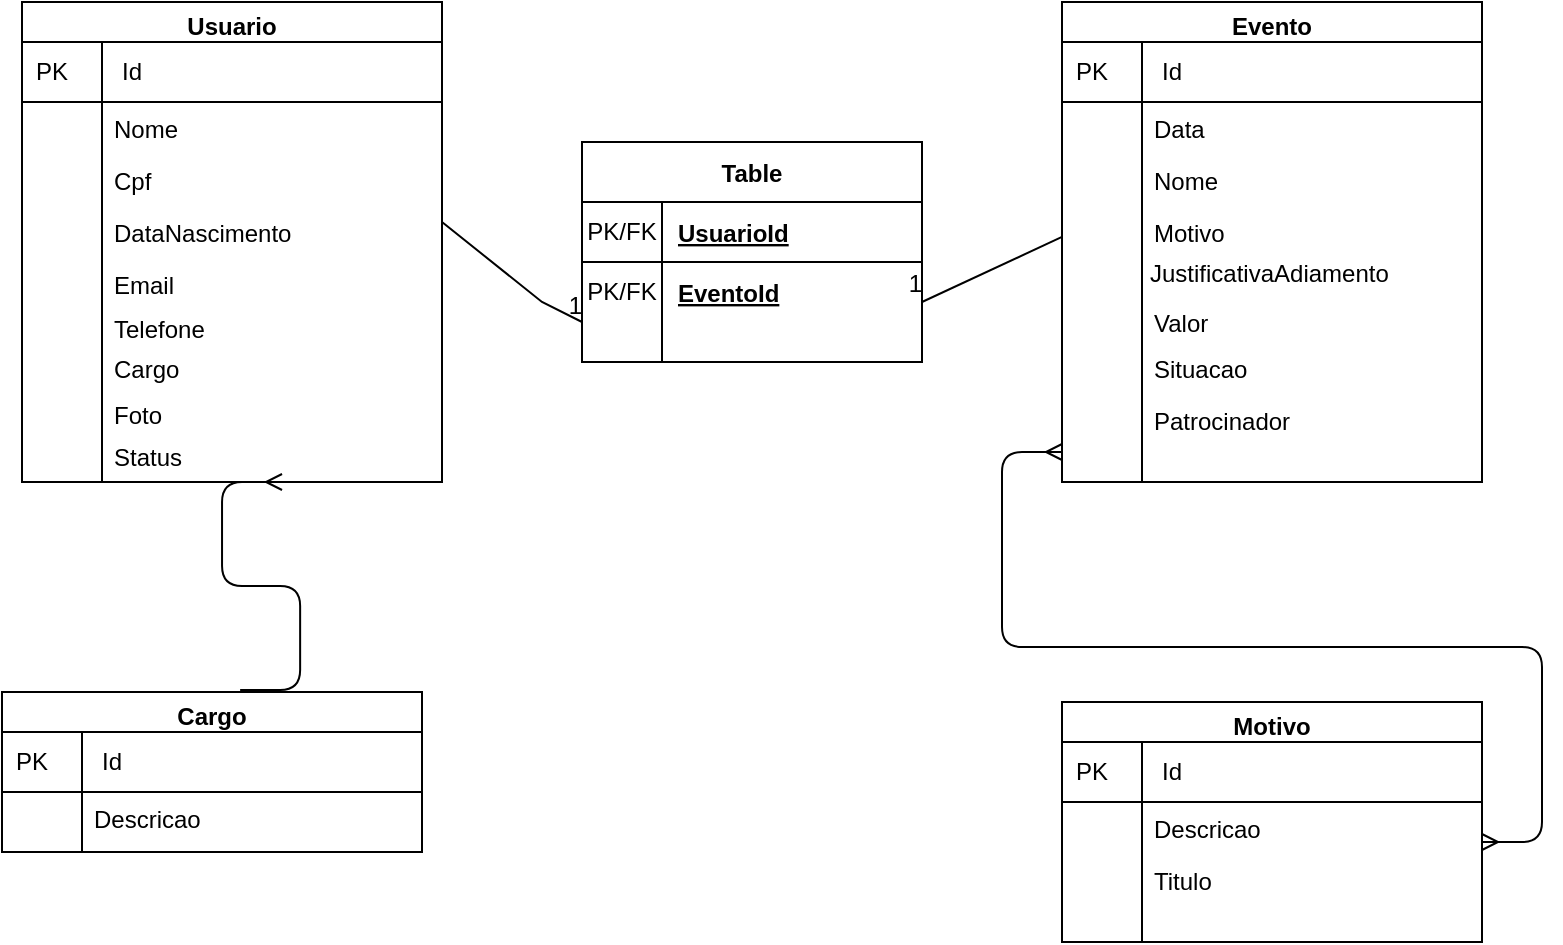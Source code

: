 <mxfile version="15.2.7" type="github">
  <diagram id="UH9yZu_1mTcSUNvKoekO" name="Page-1">
    <mxGraphModel dx="868" dy="450" grid="1" gridSize="10" guides="1" tooltips="1" connect="1" arrows="1" fold="1" page="1" pageScale="1" pageWidth="827" pageHeight="1169" math="0" shadow="0">
      <root>
        <mxCell id="0" />
        <mxCell id="1" parent="0" />
        <mxCell id="6qUw7cJJWpjUd7TiCsEM-13" value="Usuario" style="swimlane;" parent="1" vertex="1">
          <mxGeometry x="40" y="200" width="210" height="240" as="geometry">
            <mxRectangle x="120" y="80" width="130" height="23" as="alternateBounds" />
          </mxGeometry>
        </mxCell>
        <mxCell id="6qUw7cJJWpjUd7TiCsEM-4" value="" style="shape=internalStorage;whiteSpace=wrap;html=1;backgroundOutline=1;dx=40;dy=30;" parent="6qUw7cJJWpjUd7TiCsEM-13" vertex="1">
          <mxGeometry y="20" width="210" height="220" as="geometry" />
        </mxCell>
        <mxCell id="6qUw7cJJWpjUd7TiCsEM-8" value="&lt;font style=&quot;vertical-align: inherit&quot;&gt;&lt;font style=&quot;vertical-align: inherit&quot;&gt;&lt;font style=&quot;vertical-align: inherit&quot;&gt;&lt;font style=&quot;vertical-align: inherit&quot;&gt;PK&lt;/font&gt;&lt;/font&gt;&lt;/font&gt;&lt;/font&gt;" style="text;html=1;strokeColor=none;fillColor=none;align=center;verticalAlign=middle;whiteSpace=wrap;rounded=0;" parent="6qUw7cJJWpjUd7TiCsEM-13" vertex="1">
          <mxGeometry y="20" width="30" height="30" as="geometry" />
        </mxCell>
        <mxCell id="6qUw7cJJWpjUd7TiCsEM-7" value="&lt;font style=&quot;vertical-align: inherit&quot;&gt;&lt;font style=&quot;vertical-align: inherit&quot;&gt;Id&lt;/font&gt;&lt;/font&gt;" style="text;html=1;strokeColor=none;fillColor=none;align=center;verticalAlign=middle;whiteSpace=wrap;rounded=0;" parent="6qUw7cJJWpjUd7TiCsEM-13" vertex="1">
          <mxGeometry x="10" y="15" width="90" height="40" as="geometry" />
        </mxCell>
        <mxCell id="6qUw7cJJWpjUd7TiCsEM-16" value="Nome" style="text;strokeColor=none;fillColor=none;align=left;verticalAlign=top;spacingLeft=4;spacingRight=4;overflow=hidden;rotatable=0;points=[[0,0.5],[1,0.5]];portConstraint=eastwest;" parent="6qUw7cJJWpjUd7TiCsEM-13" vertex="1">
          <mxGeometry x="40" y="50" width="140" height="26" as="geometry" />
        </mxCell>
        <mxCell id="6qUw7cJJWpjUd7TiCsEM-18" value="Cpf" style="text;strokeColor=none;fillColor=none;align=left;verticalAlign=top;spacingLeft=4;spacingRight=4;overflow=hidden;rotatable=0;points=[[0,0.5],[1,0.5]];portConstraint=eastwest;" parent="6qUw7cJJWpjUd7TiCsEM-13" vertex="1">
          <mxGeometry x="40" y="76" width="140" height="26" as="geometry" />
        </mxCell>
        <mxCell id="6qUw7cJJWpjUd7TiCsEM-19" value="DataNascimento" style="text;strokeColor=none;fillColor=none;align=left;verticalAlign=top;spacingLeft=4;spacingRight=4;overflow=hidden;rotatable=0;points=[[0,0.5],[1,0.5]];portConstraint=eastwest;" parent="6qUw7cJJWpjUd7TiCsEM-13" vertex="1">
          <mxGeometry x="40" y="102" width="140" height="26" as="geometry" />
        </mxCell>
        <mxCell id="6qUw7cJJWpjUd7TiCsEM-37" value="Foto" style="text;strokeColor=none;fillColor=none;align=left;verticalAlign=top;spacingLeft=4;spacingRight=4;overflow=hidden;rotatable=0;points=[[0,0.5],[1,0.5]];portConstraint=eastwest;" parent="6qUw7cJJWpjUd7TiCsEM-13" vertex="1">
          <mxGeometry x="40" y="193" width="140" height="26" as="geometry" />
        </mxCell>
        <mxCell id="6qUw7cJJWpjUd7TiCsEM-38" value="Email" style="text;strokeColor=none;fillColor=none;align=left;verticalAlign=top;spacingLeft=4;spacingRight=4;overflow=hidden;rotatable=0;points=[[0,0.5],[1,0.5]];portConstraint=eastwest;" parent="6qUw7cJJWpjUd7TiCsEM-13" vertex="1">
          <mxGeometry x="40" y="128" width="140" height="26" as="geometry" />
        </mxCell>
        <mxCell id="6qUw7cJJWpjUd7TiCsEM-39" value="Status" style="text;strokeColor=none;fillColor=none;align=left;verticalAlign=top;spacingLeft=4;spacingRight=4;overflow=hidden;rotatable=0;points=[[0,0.5],[1,0.5]];portConstraint=eastwest;" parent="6qUw7cJJWpjUd7TiCsEM-13" vertex="1">
          <mxGeometry x="40" y="214" width="140" height="26" as="geometry" />
        </mxCell>
        <mxCell id="6qUw7cJJWpjUd7TiCsEM-40" value="Telefone" style="text;strokeColor=none;fillColor=none;align=left;verticalAlign=top;spacingLeft=4;spacingRight=4;overflow=hidden;rotatable=0;points=[[0,0.5],[1,0.5]];portConstraint=eastwest;" parent="6qUw7cJJWpjUd7TiCsEM-13" vertex="1">
          <mxGeometry x="40" y="150" width="140" height="26" as="geometry" />
        </mxCell>
        <mxCell id="6qUw7cJJWpjUd7TiCsEM-20" value="Cargo" style="text;strokeColor=none;fillColor=none;align=left;verticalAlign=top;spacingLeft=4;spacingRight=4;overflow=hidden;rotatable=0;points=[[0,0.5],[1,0.5]];portConstraint=eastwest;" parent="6qUw7cJJWpjUd7TiCsEM-13" vertex="1">
          <mxGeometry x="40" y="170" width="140" height="26" as="geometry" />
        </mxCell>
        <mxCell id="6qUw7cJJWpjUd7TiCsEM-21" value="Evento" style="swimlane;" parent="1" vertex="1">
          <mxGeometry x="560" y="200" width="210" height="240" as="geometry">
            <mxRectangle x="330" y="130" width="130" height="23" as="alternateBounds" />
          </mxGeometry>
        </mxCell>
        <mxCell id="6qUw7cJJWpjUd7TiCsEM-22" value="" style="shape=internalStorage;whiteSpace=wrap;html=1;backgroundOutline=1;dx=40;dy=30;" parent="6qUw7cJJWpjUd7TiCsEM-21" vertex="1">
          <mxGeometry y="20" width="210" height="220" as="geometry" />
        </mxCell>
        <mxCell id="6qUw7cJJWpjUd7TiCsEM-23" value="&lt;font style=&quot;vertical-align: inherit&quot;&gt;&lt;font style=&quot;vertical-align: inherit&quot;&gt;&lt;font style=&quot;vertical-align: inherit&quot;&gt;&lt;font style=&quot;vertical-align: inherit&quot;&gt;PK&lt;/font&gt;&lt;/font&gt;&lt;/font&gt;&lt;/font&gt;" style="text;html=1;strokeColor=none;fillColor=none;align=center;verticalAlign=middle;whiteSpace=wrap;rounded=0;" parent="6qUw7cJJWpjUd7TiCsEM-21" vertex="1">
          <mxGeometry y="20" width="30" height="30" as="geometry" />
        </mxCell>
        <mxCell id="6qUw7cJJWpjUd7TiCsEM-24" value="&lt;font style=&quot;vertical-align: inherit&quot;&gt;&lt;font style=&quot;vertical-align: inherit&quot;&gt;Id&lt;/font&gt;&lt;/font&gt;" style="text;html=1;strokeColor=none;fillColor=none;align=center;verticalAlign=middle;whiteSpace=wrap;rounded=0;" parent="6qUw7cJJWpjUd7TiCsEM-21" vertex="1">
          <mxGeometry x="10" y="15" width="90" height="40" as="geometry" />
        </mxCell>
        <mxCell id="6qUw7cJJWpjUd7TiCsEM-25" value="Data" style="text;strokeColor=none;fillColor=none;align=left;verticalAlign=top;spacingLeft=4;spacingRight=4;overflow=hidden;rotatable=0;points=[[0,0.5],[1,0.5]];portConstraint=eastwest;" parent="6qUw7cJJWpjUd7TiCsEM-21" vertex="1">
          <mxGeometry x="40" y="50" width="140" height="26" as="geometry" />
        </mxCell>
        <mxCell id="6qUw7cJJWpjUd7TiCsEM-26" value="Nome" style="text;strokeColor=none;fillColor=none;align=left;verticalAlign=top;spacingLeft=4;spacingRight=4;overflow=hidden;rotatable=0;points=[[0,0.5],[1,0.5]];portConstraint=eastwest;" parent="6qUw7cJJWpjUd7TiCsEM-21" vertex="1">
          <mxGeometry x="40" y="76" width="140" height="26" as="geometry" />
        </mxCell>
        <mxCell id="6qUw7cJJWpjUd7TiCsEM-27" value="Motivo" style="text;strokeColor=none;fillColor=none;align=left;verticalAlign=top;spacingLeft=4;spacingRight=4;overflow=hidden;rotatable=0;points=[[0,0.5],[1,0.5]];portConstraint=eastwest;" parent="6qUw7cJJWpjUd7TiCsEM-21" vertex="1">
          <mxGeometry x="40" y="102" width="140" height="26" as="geometry" />
        </mxCell>
        <mxCell id="6qUw7cJJWpjUd7TiCsEM-28" value="JustificativaAdiamento" style="text;strokeColor=none;fillColor=none;align=left;verticalAlign=top;spacingLeft=4;spacingRight=4;overflow=hidden;rotatable=0;points=[[0,0.5],[1,0.5]];portConstraint=eastwest;" parent="6qUw7cJJWpjUd7TiCsEM-21" vertex="1">
          <mxGeometry x="38" y="122" width="140" height="26" as="geometry" />
        </mxCell>
        <mxCell id="6qUw7cJJWpjUd7TiCsEM-41" value="Valor" style="text;strokeColor=none;fillColor=none;align=left;verticalAlign=top;spacingLeft=4;spacingRight=4;overflow=hidden;rotatable=0;points=[[0,0.5],[1,0.5]];portConstraint=eastwest;" parent="6qUw7cJJWpjUd7TiCsEM-21" vertex="1">
          <mxGeometry x="40" y="147" width="140" height="26" as="geometry" />
        </mxCell>
        <mxCell id="6qUw7cJJWpjUd7TiCsEM-42" value="Situacao" style="text;strokeColor=none;fillColor=none;align=left;verticalAlign=top;spacingLeft=4;spacingRight=4;overflow=hidden;rotatable=0;points=[[0,0.5],[1,0.5]];portConstraint=eastwest;" parent="6qUw7cJJWpjUd7TiCsEM-21" vertex="1">
          <mxGeometry x="40" y="170" width="140" height="26" as="geometry" />
        </mxCell>
        <mxCell id="6qUw7cJJWpjUd7TiCsEM-43" value="Patrocinador" style="text;strokeColor=none;fillColor=none;align=left;verticalAlign=top;spacingLeft=4;spacingRight=4;overflow=hidden;rotatable=0;points=[[0,0.5],[1,0.5]];portConstraint=eastwest;" parent="6qUw7cJJWpjUd7TiCsEM-21" vertex="1">
          <mxGeometry x="40" y="196" width="140" height="26" as="geometry" />
        </mxCell>
        <mxCell id="6qUw7cJJWpjUd7TiCsEM-44" value="Cargo" style="swimlane;" parent="1" vertex="1">
          <mxGeometry x="30" y="545" width="210" height="80" as="geometry">
            <mxRectangle x="120" y="80" width="130" height="23" as="alternateBounds" />
          </mxGeometry>
        </mxCell>
        <mxCell id="6qUw7cJJWpjUd7TiCsEM-45" value="" style="shape=internalStorage;whiteSpace=wrap;html=1;backgroundOutline=1;dx=40;dy=30;" parent="6qUw7cJJWpjUd7TiCsEM-44" vertex="1">
          <mxGeometry y="20" width="210" height="60" as="geometry" />
        </mxCell>
        <mxCell id="6qUw7cJJWpjUd7TiCsEM-46" value="&lt;font style=&quot;vertical-align: inherit&quot;&gt;&lt;font style=&quot;vertical-align: inherit&quot;&gt;&lt;font style=&quot;vertical-align: inherit&quot;&gt;&lt;font style=&quot;vertical-align: inherit&quot;&gt;PK&lt;/font&gt;&lt;/font&gt;&lt;/font&gt;&lt;/font&gt;" style="text;html=1;strokeColor=none;fillColor=none;align=center;verticalAlign=middle;whiteSpace=wrap;rounded=0;" parent="6qUw7cJJWpjUd7TiCsEM-44" vertex="1">
          <mxGeometry y="20" width="30" height="30" as="geometry" />
        </mxCell>
        <mxCell id="6qUw7cJJWpjUd7TiCsEM-47" value="&lt;font style=&quot;vertical-align: inherit&quot;&gt;&lt;font style=&quot;vertical-align: inherit&quot;&gt;Id&lt;/font&gt;&lt;/font&gt;" style="text;html=1;strokeColor=none;fillColor=none;align=center;verticalAlign=middle;whiteSpace=wrap;rounded=0;" parent="6qUw7cJJWpjUd7TiCsEM-44" vertex="1">
          <mxGeometry x="10" y="15" width="90" height="40" as="geometry" />
        </mxCell>
        <mxCell id="6qUw7cJJWpjUd7TiCsEM-48" value="Descricao" style="text;strokeColor=none;fillColor=none;align=left;verticalAlign=top;spacingLeft=4;spacingRight=4;overflow=hidden;rotatable=0;points=[[0,0.5],[1,0.5]];portConstraint=eastwest;" parent="6qUw7cJJWpjUd7TiCsEM-44" vertex="1">
          <mxGeometry x="40" y="50" width="140" height="26" as="geometry" />
        </mxCell>
        <mxCell id="6qUw7cJJWpjUd7TiCsEM-56" value="Motivo" style="swimlane;" parent="1" vertex="1">
          <mxGeometry x="560" y="550" width="210" height="120" as="geometry">
            <mxRectangle x="120" y="80" width="130" height="23" as="alternateBounds" />
          </mxGeometry>
        </mxCell>
        <mxCell id="6qUw7cJJWpjUd7TiCsEM-57" value="" style="shape=internalStorage;whiteSpace=wrap;html=1;backgroundOutline=1;dx=40;dy=30;" parent="6qUw7cJJWpjUd7TiCsEM-56" vertex="1">
          <mxGeometry y="20" width="210" height="100" as="geometry" />
        </mxCell>
        <mxCell id="6qUw7cJJWpjUd7TiCsEM-58" value="&lt;font style=&quot;vertical-align: inherit&quot;&gt;&lt;font style=&quot;vertical-align: inherit&quot;&gt;&lt;font style=&quot;vertical-align: inherit&quot;&gt;&lt;font style=&quot;vertical-align: inherit&quot;&gt;PK&lt;/font&gt;&lt;/font&gt;&lt;/font&gt;&lt;/font&gt;" style="text;html=1;strokeColor=none;fillColor=none;align=center;verticalAlign=middle;whiteSpace=wrap;rounded=0;" parent="6qUw7cJJWpjUd7TiCsEM-56" vertex="1">
          <mxGeometry y="20" width="30" height="30" as="geometry" />
        </mxCell>
        <mxCell id="6qUw7cJJWpjUd7TiCsEM-59" value="&lt;font style=&quot;vertical-align: inherit&quot;&gt;&lt;font style=&quot;vertical-align: inherit&quot;&gt;Id&lt;/font&gt;&lt;/font&gt;" style="text;html=1;strokeColor=none;fillColor=none;align=center;verticalAlign=middle;whiteSpace=wrap;rounded=0;" parent="6qUw7cJJWpjUd7TiCsEM-56" vertex="1">
          <mxGeometry x="10" y="15" width="90" height="40" as="geometry" />
        </mxCell>
        <mxCell id="6qUw7cJJWpjUd7TiCsEM-60" value="Descricao" style="text;strokeColor=none;fillColor=none;align=left;verticalAlign=top;spacingLeft=4;spacingRight=4;overflow=hidden;rotatable=0;points=[[0,0.5],[1,0.5]];portConstraint=eastwest;" parent="6qUw7cJJWpjUd7TiCsEM-56" vertex="1">
          <mxGeometry x="40" y="50" width="140" height="26" as="geometry" />
        </mxCell>
        <mxCell id="6qUw7cJJWpjUd7TiCsEM-66" value="Titulo" style="text;strokeColor=none;fillColor=none;align=left;verticalAlign=top;spacingLeft=4;spacingRight=4;overflow=hidden;rotatable=0;points=[[0,0.5],[1,0.5]];portConstraint=eastwest;" parent="6qUw7cJJWpjUd7TiCsEM-56" vertex="1">
          <mxGeometry x="40" y="76" width="140" height="26" as="geometry" />
        </mxCell>
        <mxCell id="u1Run-8YqDKNQw5ZjlHB-1" value="Table" style="shape=table;startSize=30;container=1;collapsible=1;childLayout=tableLayout;fixedRows=1;rowLines=0;fontStyle=1;align=center;resizeLast=1;" vertex="1" parent="1">
          <mxGeometry x="320" y="270" width="170" height="110" as="geometry" />
        </mxCell>
        <mxCell id="u1Run-8YqDKNQw5ZjlHB-2" value="" style="shape=partialRectangle;collapsible=0;dropTarget=0;pointerEvents=0;fillColor=none;top=0;left=0;bottom=1;right=0;points=[[0,0.5],[1,0.5]];portConstraint=eastwest;" vertex="1" parent="u1Run-8YqDKNQw5ZjlHB-1">
          <mxGeometry y="30" width="170" height="30" as="geometry" />
        </mxCell>
        <mxCell id="u1Run-8YqDKNQw5ZjlHB-3" value="" style="shape=partialRectangle;connectable=0;fillColor=none;top=0;left=0;bottom=0;right=0;fontStyle=1;overflow=hidden;" vertex="1" parent="u1Run-8YqDKNQw5ZjlHB-2">
          <mxGeometry width="40" height="30" as="geometry" />
        </mxCell>
        <mxCell id="u1Run-8YqDKNQw5ZjlHB-4" value="UsuarioId" style="shape=partialRectangle;connectable=0;fillColor=none;top=0;left=0;bottom=0;right=0;align=left;spacingLeft=6;fontStyle=5;overflow=hidden;" vertex="1" parent="u1Run-8YqDKNQw5ZjlHB-2">
          <mxGeometry x="40" width="130" height="30" as="geometry" />
        </mxCell>
        <mxCell id="u1Run-8YqDKNQw5ZjlHB-5" value="" style="shape=partialRectangle;collapsible=0;dropTarget=0;pointerEvents=0;fillColor=none;top=0;left=0;bottom=0;right=0;points=[[0,0.5],[1,0.5]];portConstraint=eastwest;" vertex="1" parent="u1Run-8YqDKNQw5ZjlHB-1">
          <mxGeometry y="60" width="170" height="30" as="geometry" />
        </mxCell>
        <mxCell id="u1Run-8YqDKNQw5ZjlHB-6" value="" style="shape=partialRectangle;connectable=0;fillColor=none;top=0;left=0;bottom=0;right=0;editable=1;overflow=hidden;" vertex="1" parent="u1Run-8YqDKNQw5ZjlHB-5">
          <mxGeometry width="40" height="30" as="geometry" />
        </mxCell>
        <mxCell id="u1Run-8YqDKNQw5ZjlHB-7" value="" style="shape=partialRectangle;connectable=0;fillColor=none;top=0;left=0;bottom=0;right=0;align=left;spacingLeft=6;overflow=hidden;" vertex="1" parent="u1Run-8YqDKNQw5ZjlHB-5">
          <mxGeometry x="40" width="130" height="30" as="geometry" />
        </mxCell>
        <mxCell id="u1Run-8YqDKNQw5ZjlHB-11" value="" style="shape=partialRectangle;collapsible=0;dropTarget=0;pointerEvents=0;fillColor=none;top=0;left=0;bottom=0;right=0;points=[[0,0.5],[1,0.5]];portConstraint=eastwest;" vertex="1" parent="u1Run-8YqDKNQw5ZjlHB-1">
          <mxGeometry y="90" width="170" height="20" as="geometry" />
        </mxCell>
        <mxCell id="u1Run-8YqDKNQw5ZjlHB-12" value="" style="shape=partialRectangle;connectable=0;fillColor=none;top=0;left=0;bottom=0;right=0;editable=1;overflow=hidden;" vertex="1" parent="u1Run-8YqDKNQw5ZjlHB-11">
          <mxGeometry width="40" height="20" as="geometry" />
        </mxCell>
        <mxCell id="u1Run-8YqDKNQw5ZjlHB-13" value="" style="shape=partialRectangle;connectable=0;fillColor=none;top=0;left=0;bottom=0;right=0;align=left;spacingLeft=6;overflow=hidden;" vertex="1" parent="u1Run-8YqDKNQw5ZjlHB-11">
          <mxGeometry x="40" width="130" height="20" as="geometry" />
        </mxCell>
        <mxCell id="u1Run-8YqDKNQw5ZjlHB-14" value="" style="shape=partialRectangle;connectable=0;fillColor=none;top=0;left=0;bottom=0;right=0;fontStyle=1;overflow=hidden;" vertex="1" parent="1">
          <mxGeometry x="320" y="460" width="30" height="30" as="geometry" />
        </mxCell>
        <mxCell id="u1Run-8YqDKNQw5ZjlHB-15" value="EventoId" style="shape=partialRectangle;connectable=0;fillColor=none;top=0;left=0;bottom=0;right=0;align=left;spacingLeft=6;fontStyle=5;overflow=hidden;" vertex="1" parent="1">
          <mxGeometry x="360" y="330" width="140" height="30" as="geometry" />
        </mxCell>
        <mxCell id="u1Run-8YqDKNQw5ZjlHB-16" value="&lt;font style=&quot;vertical-align: inherit&quot;&gt;&lt;font style=&quot;vertical-align: inherit&quot;&gt;&lt;font style=&quot;vertical-align: inherit&quot;&gt;&lt;font style=&quot;vertical-align: inherit&quot;&gt;&lt;font style=&quot;vertical-align: inherit&quot;&gt;&lt;font style=&quot;vertical-align: inherit&quot;&gt;&lt;font style=&quot;vertical-align: inherit&quot;&gt;&lt;font style=&quot;vertical-align: inherit&quot;&gt;PK/FK&lt;/font&gt;&lt;/font&gt;&lt;/font&gt;&lt;/font&gt;&lt;/font&gt;&lt;/font&gt;&lt;/font&gt;&lt;/font&gt;" style="text;html=1;strokeColor=none;fillColor=none;align=center;verticalAlign=middle;whiteSpace=wrap;rounded=0;" vertex="1" parent="1">
          <mxGeometry x="320" y="300" width="40" height="30" as="geometry" />
        </mxCell>
        <mxCell id="u1Run-8YqDKNQw5ZjlHB-17" value="&lt;font style=&quot;vertical-align: inherit&quot;&gt;&lt;font style=&quot;vertical-align: inherit&quot;&gt;&lt;font style=&quot;vertical-align: inherit&quot;&gt;&lt;font style=&quot;vertical-align: inherit&quot;&gt;&lt;font style=&quot;vertical-align: inherit&quot;&gt;&lt;font style=&quot;vertical-align: inherit&quot;&gt;&lt;font style=&quot;vertical-align: inherit&quot;&gt;&lt;font style=&quot;vertical-align: inherit&quot;&gt;PK/FK&lt;/font&gt;&lt;/font&gt;&lt;/font&gt;&lt;/font&gt;&lt;/font&gt;&lt;/font&gt;&lt;/font&gt;&lt;/font&gt;" style="text;html=1;strokeColor=none;fillColor=none;align=center;verticalAlign=middle;whiteSpace=wrap;rounded=0;" vertex="1" parent="1">
          <mxGeometry x="320" y="330" width="40" height="30" as="geometry" />
        </mxCell>
        <mxCell id="u1Run-8YqDKNQw5ZjlHB-18" value="" style="endArrow=none;html=1;rounded=0;entryX=0;entryY=1;entryDx=0;entryDy=0;exitX=1;exitY=0.409;exitDx=0;exitDy=0;exitPerimeter=0;" edge="1" parent="1" source="6qUw7cJJWpjUd7TiCsEM-4" target="u1Run-8YqDKNQw5ZjlHB-17">
          <mxGeometry relative="1" as="geometry">
            <mxPoint x="230" y="290" as="sourcePoint" />
            <mxPoint x="390" y="290" as="targetPoint" />
            <Array as="points">
              <mxPoint x="300" y="350" />
            </Array>
          </mxGeometry>
        </mxCell>
        <mxCell id="u1Run-8YqDKNQw5ZjlHB-19" value="1" style="resizable=0;html=1;align=right;verticalAlign=bottom;" connectable="0" vertex="1" parent="u1Run-8YqDKNQw5ZjlHB-18">
          <mxGeometry x="1" relative="1" as="geometry" />
        </mxCell>
        <mxCell id="u1Run-8YqDKNQw5ZjlHB-21" value="" style="edgeStyle=entityRelationEdgeStyle;fontSize=12;html=1;endArrow=ERmany;startArrow=ERmany;exitX=1;exitY=0.5;exitDx=0;exitDy=0;" edge="1" parent="1" source="6qUw7cJJWpjUd7TiCsEM-57">
          <mxGeometry width="100" height="100" relative="1" as="geometry">
            <mxPoint x="780" y="610" as="sourcePoint" />
            <mxPoint x="560" y="425" as="targetPoint" />
          </mxGeometry>
        </mxCell>
        <mxCell id="u1Run-8YqDKNQw5ZjlHB-25" value="" style="endArrow=none;html=1;rounded=0;exitX=0;exitY=0.443;exitDx=0;exitDy=0;exitPerimeter=0;" edge="1" parent="1" source="6qUw7cJJWpjUd7TiCsEM-22">
          <mxGeometry relative="1" as="geometry">
            <mxPoint x="490" y="317.49" as="sourcePoint" />
            <mxPoint x="490" y="350" as="targetPoint" />
          </mxGeometry>
        </mxCell>
        <mxCell id="u1Run-8YqDKNQw5ZjlHB-26" value="1" style="resizable=0;html=1;align=right;verticalAlign=bottom;" connectable="0" vertex="1" parent="u1Run-8YqDKNQw5ZjlHB-25">
          <mxGeometry x="1" relative="1" as="geometry" />
        </mxCell>
        <mxCell id="u1Run-8YqDKNQw5ZjlHB-27" value="" style="edgeStyle=entityRelationEdgeStyle;fontSize=12;html=1;endArrow=ERmany;entryX=0.643;entryY=1;entryDx=0;entryDy=0;entryPerimeter=0;exitX=0.567;exitY=-0.012;exitDx=0;exitDy=0;exitPerimeter=0;" edge="1" parent="1" source="6qUw7cJJWpjUd7TiCsEM-44" target="6qUw7cJJWpjUd7TiCsEM-39">
          <mxGeometry width="100" height="100" relative="1" as="geometry">
            <mxPoint x="150" y="540" as="sourcePoint" />
            <mxPoint x="170" y="440" as="targetPoint" />
          </mxGeometry>
        </mxCell>
      </root>
    </mxGraphModel>
  </diagram>
</mxfile>
